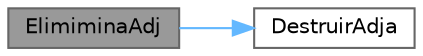 digraph "ElimiminaAdj"
{
 // LATEX_PDF_SIZE
  bgcolor="transparent";
  edge [fontname=Helvetica,fontsize=10,labelfontname=Helvetica,labelfontsize=10];
  node [fontname=Helvetica,fontsize=10,shape=box,height=0.2,width=0.4];
  rankdir="LR";
  Node1 [id="Node000001",label="ElimiminaAdj",height=0.2,width=0.4,color="gray40", fillcolor="grey60", style="filled", fontcolor="black",tooltip=" "];
  Node1 -> Node2 [id="edge1_Node000001_Node000002",color="steelblue1",style="solid",tooltip=" "];
  Node2 [id="Node000002",label="DestruirAdja",height=0.2,width=0.4,color="grey40", fillcolor="white", style="filled",URL="$_adjacencia_8c.html#a8d1a8f1ca382889d955c4489abe0005c",tooltip=" "];
}
